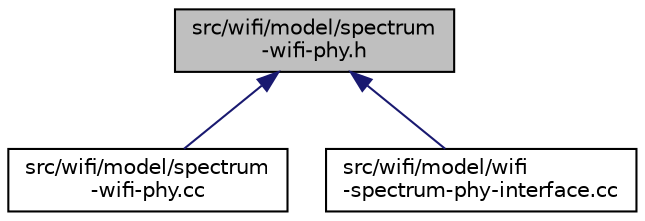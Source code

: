 digraph "src/wifi/model/spectrum-wifi-phy.h"
{
 // LATEX_PDF_SIZE
  edge [fontname="Helvetica",fontsize="10",labelfontname="Helvetica",labelfontsize="10"];
  node [fontname="Helvetica",fontsize="10",shape=record];
  Node1 [label="src/wifi/model/spectrum\l-wifi-phy.h",height=0.2,width=0.4,color="black", fillcolor="grey75", style="filled", fontcolor="black",tooltip=" "];
  Node1 -> Node2 [dir="back",color="midnightblue",fontsize="10",style="solid",fontname="Helvetica"];
  Node2 [label="src/wifi/model/spectrum\l-wifi-phy.cc",height=0.2,width=0.4,color="black", fillcolor="white", style="filled",URL="$spectrum-wifi-phy_8cc.html",tooltip=" "];
  Node1 -> Node3 [dir="back",color="midnightblue",fontsize="10",style="solid",fontname="Helvetica"];
  Node3 [label="src/wifi/model/wifi\l-spectrum-phy-interface.cc",height=0.2,width=0.4,color="black", fillcolor="white", style="filled",URL="$wifi-spectrum-phy-interface_8cc.html",tooltip=" "];
}

